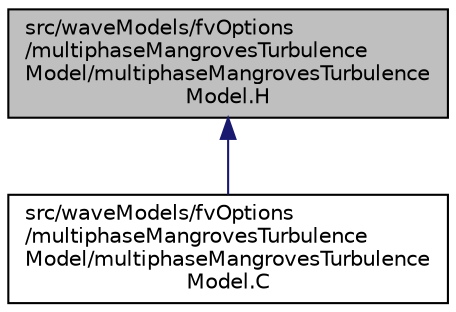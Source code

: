 digraph "src/waveModels/fvOptions/multiphaseMangrovesTurbulenceModel/multiphaseMangrovesTurbulenceModel.H"
{
  bgcolor="transparent";
  edge [fontname="Helvetica",fontsize="10",labelfontname="Helvetica",labelfontsize="10"];
  node [fontname="Helvetica",fontsize="10",shape=record];
  Node1 [label="src/waveModels/fvOptions\l/multiphaseMangrovesTurbulence\lModel/multiphaseMangrovesTurbulence\lModel.H",height=0.2,width=0.4,color="black", fillcolor="grey75", style="filled" fontcolor="black"];
  Node1 -> Node2 [dir="back",color="midnightblue",fontsize="10",style="solid",fontname="Helvetica"];
  Node2 [label="src/waveModels/fvOptions\l/multiphaseMangrovesTurbulence\lModel/multiphaseMangrovesTurbulence\lModel.C",height=0.2,width=0.4,color="black",URL="$multiphaseMangrovesTurbulenceModel_8C.html"];
}
